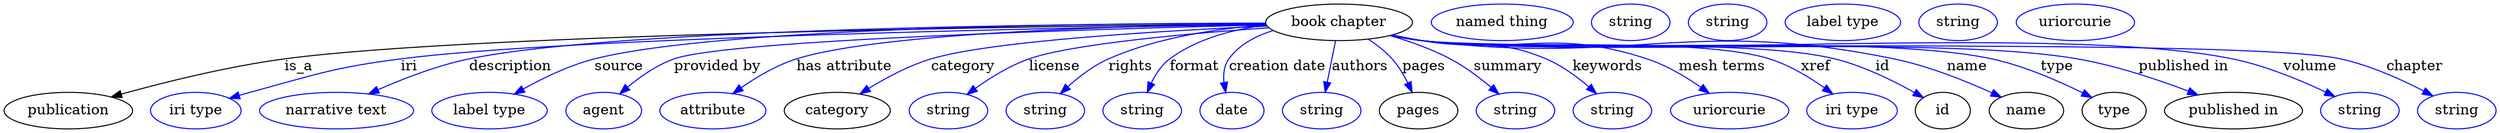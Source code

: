 digraph {
	graph [bb="0,0,2440.4,123"];
	node [label="\N"];
	"book chapter"	 [height=0.5,
		label="book chapter",
		pos="1308,105",
		width=2.004];
	publication	 [height=0.5,
		pos="63.044,18",
		width=1.7512];
	"book chapter" -> publication	 [label=is_a,
		lp="289.04,61.5",
		pos="e,106.4,31.208 1235.9,104.33 1033.2,102.16 461.13,93.927 275.04,69 220.16,61.648 158.78,46.048 116.25,34.025"];
	iri	 [color=blue,
		height=0.5,
		label="iri type",
		pos="188.04,18",
		width=1.2277];
	"book chapter" -> iri	 [color=blue,
		label=iri,
		lp="395.04,61.5",
		pos="e,221.59,29.747 1235.8,103.9 1048.4,100.77 550.64,90.625 387.04,69 321.52,60.339 305.69,53.805 242.04,36 238.51,35.01 234.86,33.928 \
231.2,32.801",
		style=solid];
	description	 [color=blue,
		height=0.5,
		label="narrative text",
		pos="326.04,18",
		width=2.0943];
	"book chapter" -> description	 [color=blue,
		label=description,
		lp="495.04,61.5",
		pos="e,358.24,34.359 1236.2,103.35 1044.3,98.767 529.37,85.105 454.04,69 424.1,62.597 392.1,49.846 367.58,38.696",
		style=solid];
	source	 [color=blue,
		height=0.5,
		label="label type",
		pos="476.04,18",
		width=1.5707];
	"book chapter" -> source	 [color=blue,
		label=source,
		lp="601.54,61.5",
		pos="e,501.01,34.345 1236,103.15 1064.1,98.508 639.5,85.509 577.04,69 553.38,62.745 528.82,50.496 509.85,39.57",
		style=solid];
	"provided by"	 [color=blue,
		height=0.5,
		label=agent,
		pos="588.04,18",
		width=1.0291];
	"book chapter" -> "provided by"	 [color=blue,
		label="provided by",
		lp="698.54,61.5",
		pos="e,603.97,34.319 1236,103.38 1077.8,99.474 709.34,88.413 656.04,69 639.55,62.992 623.71,51.557 611.46,41.035",
		style=solid];
	"has attribute"	 [color=blue,
		height=0.5,
		label=attribute,
		pos="695.04,18",
		width=1.4443];
	"book chapter" -> "has attribute"	 [color=blue,
		label="has attribute",
		lp="822.04,61.5",
		pos="e,714.97,34.74 1236.7,102.15 1101.5,96.459 817.75,83.033 775.04,69 756.34,62.853 737.66,51.327 723.06,40.785",
		style=solid];
	category	 [height=0.5,
		pos="817.04,18",
		width=1.4443];
	"book chapter" -> category	 [color=blue,
		label=category,
		lp="938.04,61.5",
		pos="e,839.2,34.324 1236.6,102.28 1138.1,97.895 965.78,87.796 906.04,69 885.4,62.506 864.31,50.688 847.84,40.063",
		style=solid];
	license	 [color=blue,
		height=0.5,
		label=string,
		pos="925.04,18",
		width=1.0652];
	"book chapter" -> license	 [color=blue,
		label=license,
		lp="1029.5,61.5",
		pos="e,944.16,33.928 1238.2,100.4 1162.1,94.74 1045.7,84.009 1004,69 985.43,62.297 966.73,50.509 952.2,39.953",
		style=solid];
	rights	 [color=blue,
		height=0.5,
		label=string,
		pos="1020,18",
		width=1.0652];
	"book chapter" -> rights	 [color=blue,
		label=rights,
		lp="1104.5,61.5",
		pos="e,1035.5,34.49 1241.2,98.162 1185.4,91.745 1110.6,81.308 1083,69 1068.4,62.449 1054.2,51.586 1043.1,41.565",
		style=solid];
	format	 [color=blue,
		height=0.5,
		label=string,
		pos="1115,18",
		width=1.0652];
	"book chapter" -> format	 [color=blue,
		label=format,
		lp="1166.5,61.5",
		pos="e,1120.3,36.182 1243.8,96.739 1204.2,90.587 1158.1,81.16 1142,69 1134.2,63.044 1128.4,54.131 1124.2,45.414",
		style=solid];
	"creation date"	 [color=blue,
		height=0.5,
		label=date,
		pos="1203,18",
		width=0.86659];
	"book chapter" -> "creation date"	 [color=blue,
		label="creation date",
		lp="1247,61.5",
		pos="e,1196.3,35.618 1253.2,93.202 1229.6,86.922 1205.9,78.529 1199,69 1194.2,62.32 1193.4,53.78 1194.4,45.606",
		style=solid];
	authors	 [color=blue,
		height=0.5,
		label=string,
		pos="1291,18",
		width=1.0652];
	"book chapter" -> authors	 [color=blue,
		label=authors,
		lp="1328.5,61.5",
		pos="e,1294.6,36.003 1304.5,86.974 1302.2,75.192 1299.2,59.561 1296.5,46.158",
		style=solid];
	pages	 [height=0.5,
		pos="1386,18",
		width=1.0652];
	"book chapter" -> pages	 [color=blue,
		label=pages,
		lp="1391.5,61.5",
		pos="e,1379.5,35.833 1337.3,88.421 1345.4,82.95 1353.6,76.357 1360,69 1366.2,62.009 1371.3,53.327 1375.3,45.12",
		style=solid];
	summary	 [color=blue,
		height=0.5,
		label=string,
		pos="1481,18",
		width=1.0652];
	"book chapter" -> summary	 [color=blue,
		label=summary,
		lp="1473.5,61.5",
		pos="e,1464,34.333 1359.2,92.176 1378,86.428 1399.1,78.72 1417,69 1431,61.438 1445,50.749 1456.3,41.108",
		style=solid];
	keywords	 [color=blue,
		height=0.5,
		label=string,
		pos="1576,18",
		width=1.0652];
	"book chapter" -> keywords	 [color=blue,
		label=keywords,
		lp="1572,61.5",
		pos="e,1560,34.549 1361.1,92.637 1370.4,90.636 1380,88.674 1389,87 1442.9,77.049 1460.7,90.641 1511,69 1526.2,62.466 1541,51.463 1552.5,\
41.345",
		style=solid];
	"mesh terms"	 [color=blue,
		height=0.5,
		label=uriorcurie,
		pos="1690,18",
		width=1.6068];
	"book chapter" -> "mesh terms"	 [color=blue,
		label="mesh terms",
		lp="1684.5,61.5",
		pos="e,1670.1,34.902 1359.7,92.409 1369.4,90.36 1379.5,88.44 1389,87 1486.9,72.228 1517.3,100.8 1611,69 1629.2,62.832 1647.4,51.57 1661.7,\
41.194",
		style=solid];
	xref	 [color=blue,
		height=0.5,
		label="iri type",
		pos="1810,18",
		width=1.2277];
	"book chapter" -> xref	 [color=blue,
		label=xref,
		lp="1776.5,61.5",
		pos="e,1791.1,34.34 1359.2,92.278 1369.1,90.215 1379.3,88.324 1389,87 1464.5,76.71 1658.6,92.428 1731,69 1749.9,62.909 1768.6,51.152 \
1783.1,40.461",
		style=solid];
	id	 [height=0.5,
		pos="1899,18",
		width=0.75];
	"book chapter" -> id	 [color=blue,
		label=id,
		lp="1841,61.5",
		pos="e,1879.7,30.573 1359.2,92.213 1369.1,90.156 1379.3,88.284 1389,87 1478.6,75.159 1707.5,91.173 1795,69 1822.3,62.107 1850.7,47.563 \
1871,35.764",
		style=solid];
	name	 [height=0.5,
		pos="1980,18",
		width=1.011];
	"book chapter" -> name	 [color=blue,
		label=name,
		lp="1920,61.5",
		pos="e,1954.9,31.024 1359.2,92.17 1369.1,90.117 1379.3,88.258 1389,87 1593.3,60.557 1650.6,111.66 1852,69 1885,62.014 1920.5,47.254 1945.7,\
35.402",
		style=solid];
	type	 [height=0.5,
		pos="2066,18",
		width=0.86659];
	"book chapter" -> type	 [color=blue,
		label=type,
		lp="2006,61.5",
		pos="e,2043.5,30.448 1359.2,92.12 1369.1,90.072 1379.3,88.227 1389,87 1511.5,71.549 1823.3,94.681 1944,69 1976.2,62.167 2010.5,47.052 \
2034.5,35.041",
		style=solid];
	"published in"	 [height=0.5,
		pos="2183,18",
		width=1.8776];
	"book chapter" -> "published in"	 [color=blue,
		label="published in",
		lp="2128,61.5",
		pos="e,2146.4,33.224 1358.8,92.177 1368.7,90.096 1379.2,88.224 1389,87 1529.6,69.561 1886.5,93.121 2026,69 2064.3,62.393 2106,48.516 \
2136.8,36.903",
		style=solid];
	volume	 [color=blue,
		height=0.5,
		label=string,
		pos="2307,18",
		width=1.0652];
	"book chapter" -> volume	 [color=blue,
		label=volume,
		lp="2251,61.5",
		pos="e,2280.8,31.38 1358.8,92.135 1368.7,90.057 1379.2,88.197 1389,87 1562.7,65.925 2004.5,103.25 2176,69 2209.6,62.305 2245.6,47.663 \
2271.4,35.778",
		style=solid];
	chapter	 [color=blue,
		height=0.5,
		label=string,
		pos="2402,18",
		width=1.0652];
	"book chapter" -> chapter	 [color=blue,
		label=chapter,
		lp="2354,61.5",
		pos="e,2377,31.88 1358.8,92.114 1368.7,90.038 1379.2,88.184 1389,87 1585.9,63.379 2087.1,110.24 2281,69 2311.8,62.47 2344.4,48.206 2368.1,\
36.419",
		style=solid];
	"named thing_category"	 [color=blue,
		height=0.5,
		label="named thing",
		pos="1468,105",
		width=1.9318];
	publication_pages	 [color=blue,
		height=0.5,
		label=string,
		pos="1594,105",
		width=1.0652];
	publication_id	 [color=blue,
		height=0.5,
		label=string,
		pos="1689,105",
		width=1.0652];
	publication_name	 [color=blue,
		height=0.5,
		label="label type",
		pos="1802,105",
		width=1.5707];
	publication_type	 [color=blue,
		height=0.5,
		label=string,
		pos="1915,105",
		width=1.0652];
	"book chapter_published in"	 [color=blue,
		height=0.5,
		label=uriorcurie,
		pos="2029,105",
		width=1.6068];
}
